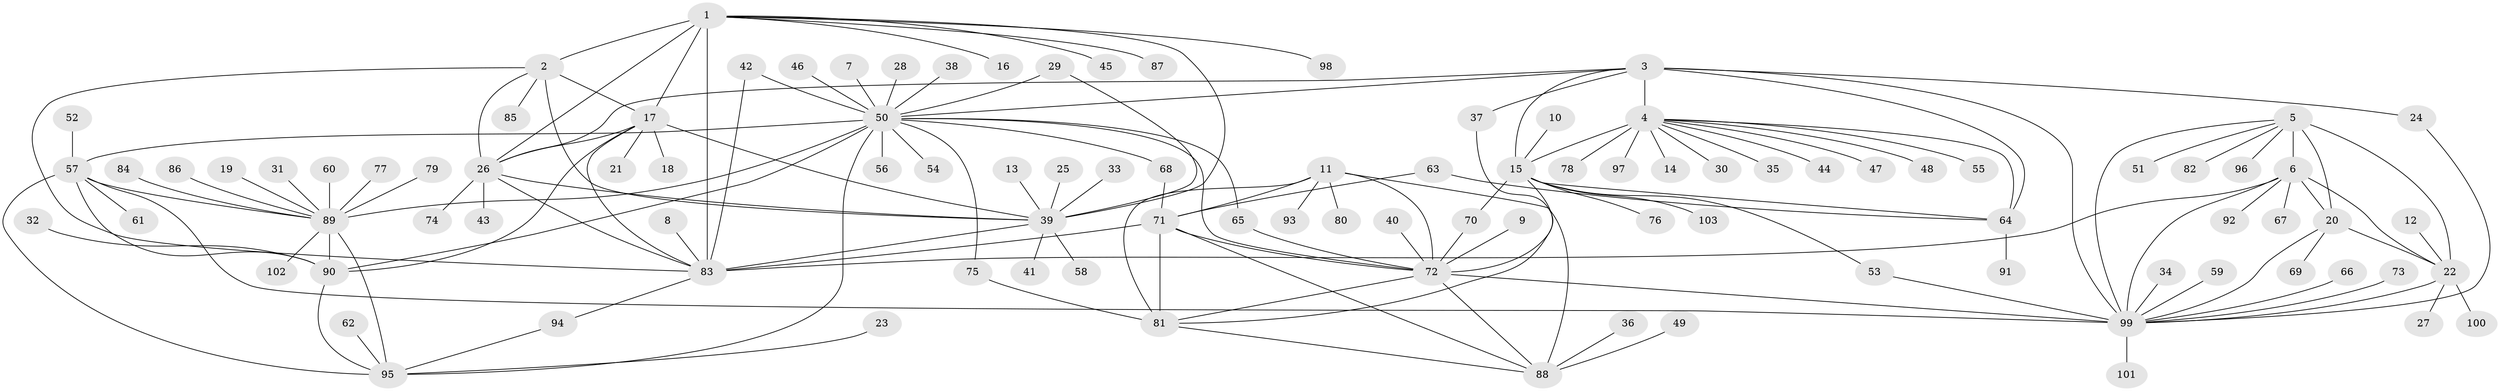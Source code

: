 // original degree distribution, {10: 0.06164383561643835, 7: 0.0410958904109589, 8: 0.06164383561643835, 14: 0.00684931506849315, 9: 0.0273972602739726, 12: 0.00684931506849315, 13: 0.00684931506849315, 20: 0.00684931506849315, 11: 0.0136986301369863, 17: 0.00684931506849315, 2: 0.1506849315068493, 1: 0.6027397260273972, 4: 0.00684931506849315}
// Generated by graph-tools (version 1.1) at 2025/37/03/04/25 23:37:32]
// undirected, 103 vertices, 150 edges
graph export_dot {
  node [color=gray90,style=filled];
  1;
  2;
  3;
  4;
  5;
  6;
  7;
  8;
  9;
  10;
  11;
  12;
  13;
  14;
  15;
  16;
  17;
  18;
  19;
  20;
  21;
  22;
  23;
  24;
  25;
  26;
  27;
  28;
  29;
  30;
  31;
  32;
  33;
  34;
  35;
  36;
  37;
  38;
  39;
  40;
  41;
  42;
  43;
  44;
  45;
  46;
  47;
  48;
  49;
  50;
  51;
  52;
  53;
  54;
  55;
  56;
  57;
  58;
  59;
  60;
  61;
  62;
  63;
  64;
  65;
  66;
  67;
  68;
  69;
  70;
  71;
  72;
  73;
  74;
  75;
  76;
  77;
  78;
  79;
  80;
  81;
  82;
  83;
  84;
  85;
  86;
  87;
  88;
  89;
  90;
  91;
  92;
  93;
  94;
  95;
  96;
  97;
  98;
  99;
  100;
  101;
  102;
  103;
  1 -- 2 [weight=2.0];
  1 -- 16 [weight=1.0];
  1 -- 17 [weight=2.0];
  1 -- 26 [weight=2.0];
  1 -- 39 [weight=2.0];
  1 -- 45 [weight=1.0];
  1 -- 83 [weight=2.0];
  1 -- 87 [weight=1.0];
  1 -- 98 [weight=1.0];
  2 -- 17 [weight=1.0];
  2 -- 26 [weight=1.0];
  2 -- 39 [weight=1.0];
  2 -- 83 [weight=1.0];
  2 -- 85 [weight=1.0];
  3 -- 4 [weight=4.0];
  3 -- 15 [weight=4.0];
  3 -- 24 [weight=1.0];
  3 -- 26 [weight=1.0];
  3 -- 37 [weight=1.0];
  3 -- 50 [weight=1.0];
  3 -- 64 [weight=2.0];
  3 -- 99 [weight=1.0];
  4 -- 14 [weight=1.0];
  4 -- 15 [weight=4.0];
  4 -- 30 [weight=1.0];
  4 -- 35 [weight=1.0];
  4 -- 44 [weight=1.0];
  4 -- 47 [weight=1.0];
  4 -- 48 [weight=1.0];
  4 -- 55 [weight=1.0];
  4 -- 64 [weight=2.0];
  4 -- 78 [weight=1.0];
  4 -- 97 [weight=1.0];
  5 -- 6 [weight=4.0];
  5 -- 20 [weight=2.0];
  5 -- 22 [weight=2.0];
  5 -- 51 [weight=1.0];
  5 -- 82 [weight=1.0];
  5 -- 96 [weight=1.0];
  5 -- 99 [weight=2.0];
  6 -- 20 [weight=2.0];
  6 -- 22 [weight=2.0];
  6 -- 67 [weight=1.0];
  6 -- 83 [weight=1.0];
  6 -- 92 [weight=1.0];
  6 -- 99 [weight=2.0];
  7 -- 50 [weight=1.0];
  8 -- 83 [weight=1.0];
  9 -- 72 [weight=1.0];
  10 -- 15 [weight=1.0];
  11 -- 71 [weight=2.0];
  11 -- 72 [weight=2.0];
  11 -- 80 [weight=1.0];
  11 -- 81 [weight=4.0];
  11 -- 88 [weight=2.0];
  11 -- 93 [weight=1.0];
  12 -- 22 [weight=1.0];
  13 -- 39 [weight=1.0];
  15 -- 53 [weight=1.0];
  15 -- 64 [weight=2.0];
  15 -- 70 [weight=1.0];
  15 -- 72 [weight=1.0];
  15 -- 76 [weight=1.0];
  15 -- 103 [weight=1.0];
  17 -- 18 [weight=1.0];
  17 -- 21 [weight=1.0];
  17 -- 26 [weight=1.0];
  17 -- 39 [weight=1.0];
  17 -- 83 [weight=1.0];
  17 -- 90 [weight=1.0];
  19 -- 89 [weight=1.0];
  20 -- 22 [weight=1.0];
  20 -- 69 [weight=1.0];
  20 -- 99 [weight=1.0];
  22 -- 27 [weight=1.0];
  22 -- 99 [weight=1.0];
  22 -- 100 [weight=1.0];
  23 -- 95 [weight=1.0];
  24 -- 99 [weight=1.0];
  25 -- 39 [weight=1.0];
  26 -- 39 [weight=1.0];
  26 -- 43 [weight=1.0];
  26 -- 74 [weight=1.0];
  26 -- 83 [weight=1.0];
  28 -- 50 [weight=1.0];
  29 -- 39 [weight=1.0];
  29 -- 50 [weight=1.0];
  31 -- 89 [weight=1.0];
  32 -- 90 [weight=1.0];
  33 -- 39 [weight=1.0];
  34 -- 99 [weight=1.0];
  36 -- 88 [weight=1.0];
  37 -- 81 [weight=1.0];
  38 -- 50 [weight=1.0];
  39 -- 41 [weight=1.0];
  39 -- 58 [weight=1.0];
  39 -- 83 [weight=1.0];
  40 -- 72 [weight=1.0];
  42 -- 50 [weight=1.0];
  42 -- 83 [weight=1.0];
  46 -- 50 [weight=1.0];
  49 -- 88 [weight=1.0];
  50 -- 54 [weight=1.0];
  50 -- 56 [weight=1.0];
  50 -- 57 [weight=1.0];
  50 -- 65 [weight=1.0];
  50 -- 68 [weight=1.0];
  50 -- 72 [weight=1.0];
  50 -- 75 [weight=1.0];
  50 -- 89 [weight=3.0];
  50 -- 90 [weight=1.0];
  50 -- 95 [weight=1.0];
  52 -- 57 [weight=1.0];
  53 -- 99 [weight=1.0];
  57 -- 61 [weight=1.0];
  57 -- 89 [weight=3.0];
  57 -- 90 [weight=1.0];
  57 -- 95 [weight=1.0];
  57 -- 99 [weight=1.0];
  59 -- 99 [weight=1.0];
  60 -- 89 [weight=1.0];
  62 -- 95 [weight=1.0];
  63 -- 64 [weight=1.0];
  63 -- 71 [weight=1.0];
  64 -- 91 [weight=1.0];
  65 -- 72 [weight=1.0];
  66 -- 99 [weight=1.0];
  68 -- 71 [weight=1.0];
  70 -- 72 [weight=1.0];
  71 -- 72 [weight=1.0];
  71 -- 81 [weight=2.0];
  71 -- 83 [weight=1.0];
  71 -- 88 [weight=1.0];
  72 -- 81 [weight=2.0];
  72 -- 88 [weight=1.0];
  72 -- 99 [weight=1.0];
  73 -- 99 [weight=1.0];
  75 -- 81 [weight=1.0];
  77 -- 89 [weight=1.0];
  79 -- 89 [weight=1.0];
  81 -- 88 [weight=2.0];
  83 -- 94 [weight=1.0];
  84 -- 89 [weight=1.0];
  86 -- 89 [weight=1.0];
  89 -- 90 [weight=3.0];
  89 -- 95 [weight=3.0];
  89 -- 102 [weight=1.0];
  90 -- 95 [weight=1.0];
  94 -- 95 [weight=1.0];
  99 -- 101 [weight=1.0];
}
